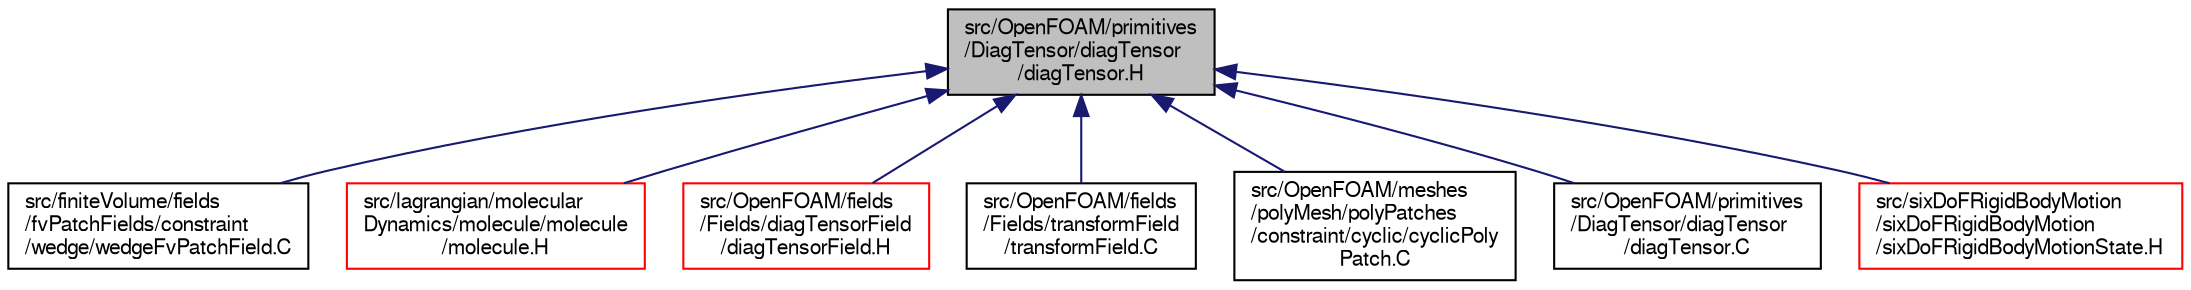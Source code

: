 digraph "src/OpenFOAM/primitives/DiagTensor/diagTensor/diagTensor.H"
{
  bgcolor="transparent";
  edge [fontname="FreeSans",fontsize="10",labelfontname="FreeSans",labelfontsize="10"];
  node [fontname="FreeSans",fontsize="10",shape=record];
  Node53 [label="src/OpenFOAM/primitives\l/DiagTensor/diagTensor\l/diagTensor.H",height=0.2,width=0.4,color="black", fillcolor="grey75", style="filled", fontcolor="black"];
  Node53 -> Node54 [dir="back",color="midnightblue",fontsize="10",style="solid",fontname="FreeSans"];
  Node54 [label="src/finiteVolume/fields\l/fvPatchFields/constraint\l/wedge/wedgeFvPatchField.C",height=0.2,width=0.4,color="black",URL="$a01742.html"];
  Node53 -> Node55 [dir="back",color="midnightblue",fontsize="10",style="solid",fontname="FreeSans"];
  Node55 [label="src/lagrangian/molecular\lDynamics/molecule/molecule\l/molecule.H",height=0.2,width=0.4,color="red",URL="$a06440.html"];
  Node53 -> Node61 [dir="back",color="midnightblue",fontsize="10",style="solid",fontname="FreeSans"];
  Node61 [label="src/OpenFOAM/fields\l/Fields/diagTensorField\l/diagTensorField.H",height=0.2,width=0.4,color="red",URL="$a09545.html"];
  Node53 -> Node693 [dir="back",color="midnightblue",fontsize="10",style="solid",fontname="FreeSans"];
  Node693 [label="src/OpenFOAM/fields\l/Fields/transformField\l/transformField.C",height=0.2,width=0.4,color="black",URL="$a09731.html"];
  Node53 -> Node657 [dir="back",color="midnightblue",fontsize="10",style="solid",fontname="FreeSans"];
  Node657 [label="src/OpenFOAM/meshes\l/polyMesh/polyPatches\l/constraint/cyclic/cyclicPoly\lPatch.C",height=0.2,width=0.4,color="black",URL="$a11684.html"];
  Node53 -> Node694 [dir="back",color="midnightblue",fontsize="10",style="solid",fontname="FreeSans"];
  Node694 [label="src/OpenFOAM/primitives\l/DiagTensor/diagTensor\l/diagTensor.C",height=0.2,width=0.4,color="black",URL="$a12197.html",tooltip="DiagTensor of scalars. "];
  Node53 -> Node695 [dir="back",color="midnightblue",fontsize="10",style="solid",fontname="FreeSans"];
  Node695 [label="src/sixDoFRigidBodyMotion\l/sixDoFRigidBodyMotion\l/sixDoFRigidBodyMotionState.H",height=0.2,width=0.4,color="red",URL="$a15005.html"];
}
